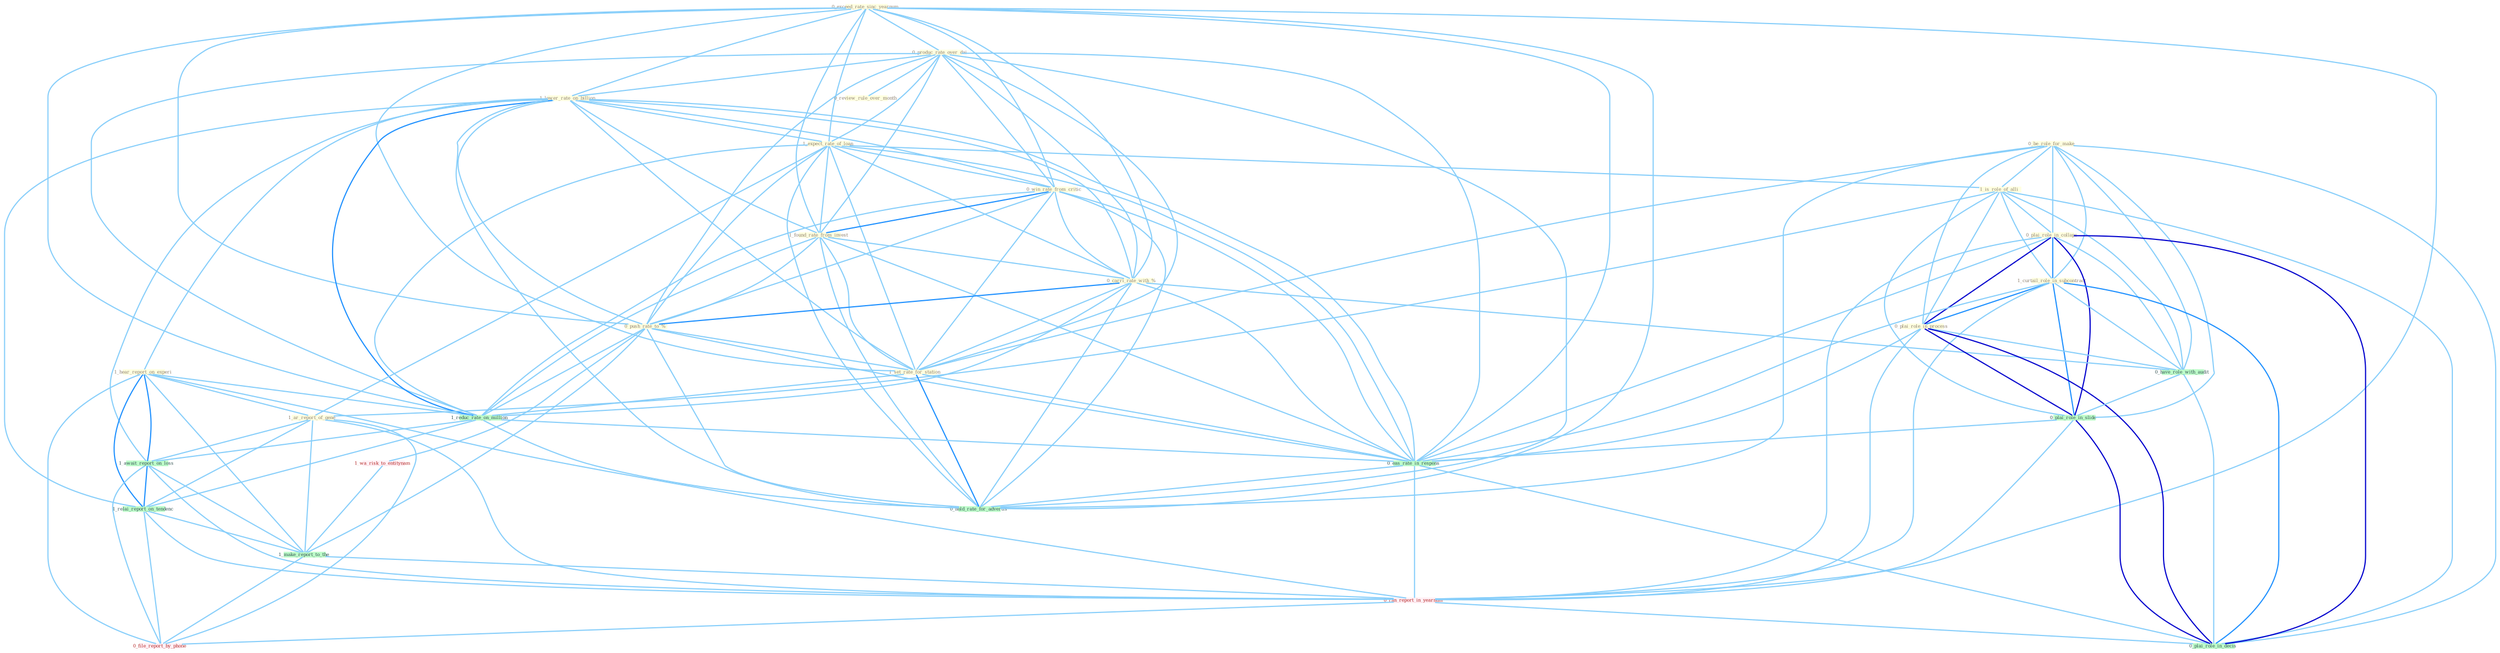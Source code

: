 Graph G{ 
    node
    [shape=polygon,style=filled,width=.5,height=.06,color="#BDFCC9",fixedsize=true,fontsize=4,
    fontcolor="#2f4f4f"];
    {node
    [color="#ffffe0", fontcolor="#8b7d6b"] "0_exceed_rate_sinc_yearnum " "0_be_role_for_make " "0_produc_rate_over_dai " "1_lower_rate_on_billion " "0_review_rule_over_month " "1_expect_rate_of_loan " "1_is_role_of_alli " "0_win_rate_from_critic " "1_found_rate_from_invest " "0_plai_role_in_collaps " "1_curtail_role_in_subcontract " "0_carri_rate_with_% " "0_plai_role_in_process " "1_hear_report_on_experi " "1_ar_report_of_gene " "0_push_rate_to_% " "1_set_rate_for_station "}
{node [color="#fff0f5", fontcolor="#b22222"] "1_wa_risk_to_entitynam " "0_ran_report_in_yearnum " "0_file_report_by_phone "}
edge [color="#B0E2FF"];

	"0_exceed_rate_sinc_yearnum " -- "0_produc_rate_over_dai " [w="1", color="#87cefa" ];
	"0_exceed_rate_sinc_yearnum " -- "1_lower_rate_on_billion " [w="1", color="#87cefa" ];
	"0_exceed_rate_sinc_yearnum " -- "1_expect_rate_of_loan " [w="1", color="#87cefa" ];
	"0_exceed_rate_sinc_yearnum " -- "0_win_rate_from_critic " [w="1", color="#87cefa" ];
	"0_exceed_rate_sinc_yearnum " -- "1_found_rate_from_invest " [w="1", color="#87cefa" ];
	"0_exceed_rate_sinc_yearnum " -- "0_carri_rate_with_% " [w="1", color="#87cefa" ];
	"0_exceed_rate_sinc_yearnum " -- "0_push_rate_to_% " [w="1", color="#87cefa" ];
	"0_exceed_rate_sinc_yearnum " -- "1_set_rate_for_station " [w="1", color="#87cefa" ];
	"0_exceed_rate_sinc_yearnum " -- "1_reduc_rate_on_million " [w="1", color="#87cefa" ];
	"0_exceed_rate_sinc_yearnum " -- "0_eas_rate_in_respons " [w="1", color="#87cefa" ];
	"0_exceed_rate_sinc_yearnum " -- "0_ran_report_in_yearnum " [w="1", color="#87cefa" ];
	"0_exceed_rate_sinc_yearnum " -- "0_hold_rate_for_advertis " [w="1", color="#87cefa" ];
	"0_be_role_for_make " -- "1_is_role_of_alli " [w="1", color="#87cefa" ];
	"0_be_role_for_make " -- "0_plai_role_in_collaps " [w="1", color="#87cefa" ];
	"0_be_role_for_make " -- "1_curtail_role_in_subcontract " [w="1", color="#87cefa" ];
	"0_be_role_for_make " -- "0_plai_role_in_process " [w="1", color="#87cefa" ];
	"0_be_role_for_make " -- "1_set_rate_for_station " [w="1", color="#87cefa" ];
	"0_be_role_for_make " -- "0_have_role_with_audit " [w="1", color="#87cefa" ];
	"0_be_role_for_make " -- "0_plai_role_in_slide " [w="1", color="#87cefa" ];
	"0_be_role_for_make " -- "0_plai_role_in_decis " [w="1", color="#87cefa" ];
	"0_be_role_for_make " -- "0_hold_rate_for_advertis " [w="1", color="#87cefa" ];
	"0_produc_rate_over_dai " -- "1_lower_rate_on_billion " [w="1", color="#87cefa" ];
	"0_produc_rate_over_dai " -- "0_review_rule_over_month " [w="1", color="#87cefa" ];
	"0_produc_rate_over_dai " -- "1_expect_rate_of_loan " [w="1", color="#87cefa" ];
	"0_produc_rate_over_dai " -- "0_win_rate_from_critic " [w="1", color="#87cefa" ];
	"0_produc_rate_over_dai " -- "1_found_rate_from_invest " [w="1", color="#87cefa" ];
	"0_produc_rate_over_dai " -- "0_carri_rate_with_% " [w="1", color="#87cefa" ];
	"0_produc_rate_over_dai " -- "0_push_rate_to_% " [w="1", color="#87cefa" ];
	"0_produc_rate_over_dai " -- "1_set_rate_for_station " [w="1", color="#87cefa" ];
	"0_produc_rate_over_dai " -- "1_reduc_rate_on_million " [w="1", color="#87cefa" ];
	"0_produc_rate_over_dai " -- "0_eas_rate_in_respons " [w="1", color="#87cefa" ];
	"0_produc_rate_over_dai " -- "0_hold_rate_for_advertis " [w="1", color="#87cefa" ];
	"1_lower_rate_on_billion " -- "1_expect_rate_of_loan " [w="1", color="#87cefa" ];
	"1_lower_rate_on_billion " -- "0_win_rate_from_critic " [w="1", color="#87cefa" ];
	"1_lower_rate_on_billion " -- "1_found_rate_from_invest " [w="1", color="#87cefa" ];
	"1_lower_rate_on_billion " -- "0_carri_rate_with_% " [w="1", color="#87cefa" ];
	"1_lower_rate_on_billion " -- "1_hear_report_on_experi " [w="1", color="#87cefa" ];
	"1_lower_rate_on_billion " -- "0_push_rate_to_% " [w="1", color="#87cefa" ];
	"1_lower_rate_on_billion " -- "1_set_rate_for_station " [w="1", color="#87cefa" ];
	"1_lower_rate_on_billion " -- "1_reduc_rate_on_million " [w="2", color="#1e90ff" , len=0.8];
	"1_lower_rate_on_billion " -- "1_await_report_on_loss " [w="1", color="#87cefa" ];
	"1_lower_rate_on_billion " -- "1_relai_report_on_tendenc " [w="1", color="#87cefa" ];
	"1_lower_rate_on_billion " -- "0_eas_rate_in_respons " [w="1", color="#87cefa" ];
	"1_lower_rate_on_billion " -- "0_hold_rate_for_advertis " [w="1", color="#87cefa" ];
	"1_expect_rate_of_loan " -- "1_is_role_of_alli " [w="1", color="#87cefa" ];
	"1_expect_rate_of_loan " -- "0_win_rate_from_critic " [w="1", color="#87cefa" ];
	"1_expect_rate_of_loan " -- "1_found_rate_from_invest " [w="1", color="#87cefa" ];
	"1_expect_rate_of_loan " -- "0_carri_rate_with_% " [w="1", color="#87cefa" ];
	"1_expect_rate_of_loan " -- "1_ar_report_of_gene " [w="1", color="#87cefa" ];
	"1_expect_rate_of_loan " -- "0_push_rate_to_% " [w="1", color="#87cefa" ];
	"1_expect_rate_of_loan " -- "1_set_rate_for_station " [w="1", color="#87cefa" ];
	"1_expect_rate_of_loan " -- "1_reduc_rate_on_million " [w="1", color="#87cefa" ];
	"1_expect_rate_of_loan " -- "0_eas_rate_in_respons " [w="1", color="#87cefa" ];
	"1_expect_rate_of_loan " -- "0_hold_rate_for_advertis " [w="1", color="#87cefa" ];
	"1_is_role_of_alli " -- "0_plai_role_in_collaps " [w="1", color="#87cefa" ];
	"1_is_role_of_alli " -- "1_curtail_role_in_subcontract " [w="1", color="#87cefa" ];
	"1_is_role_of_alli " -- "0_plai_role_in_process " [w="1", color="#87cefa" ];
	"1_is_role_of_alli " -- "1_ar_report_of_gene " [w="1", color="#87cefa" ];
	"1_is_role_of_alli " -- "0_have_role_with_audit " [w="1", color="#87cefa" ];
	"1_is_role_of_alli " -- "0_plai_role_in_slide " [w="1", color="#87cefa" ];
	"1_is_role_of_alli " -- "0_plai_role_in_decis " [w="1", color="#87cefa" ];
	"0_win_rate_from_critic " -- "1_found_rate_from_invest " [w="2", color="#1e90ff" , len=0.8];
	"0_win_rate_from_critic " -- "0_carri_rate_with_% " [w="1", color="#87cefa" ];
	"0_win_rate_from_critic " -- "0_push_rate_to_% " [w="1", color="#87cefa" ];
	"0_win_rate_from_critic " -- "1_set_rate_for_station " [w="1", color="#87cefa" ];
	"0_win_rate_from_critic " -- "1_reduc_rate_on_million " [w="1", color="#87cefa" ];
	"0_win_rate_from_critic " -- "0_eas_rate_in_respons " [w="1", color="#87cefa" ];
	"0_win_rate_from_critic " -- "0_hold_rate_for_advertis " [w="1", color="#87cefa" ];
	"1_found_rate_from_invest " -- "0_carri_rate_with_% " [w="1", color="#87cefa" ];
	"1_found_rate_from_invest " -- "0_push_rate_to_% " [w="1", color="#87cefa" ];
	"1_found_rate_from_invest " -- "1_set_rate_for_station " [w="1", color="#87cefa" ];
	"1_found_rate_from_invest " -- "1_reduc_rate_on_million " [w="1", color="#87cefa" ];
	"1_found_rate_from_invest " -- "0_eas_rate_in_respons " [w="1", color="#87cefa" ];
	"1_found_rate_from_invest " -- "0_hold_rate_for_advertis " [w="1", color="#87cefa" ];
	"0_plai_role_in_collaps " -- "1_curtail_role_in_subcontract " [w="2", color="#1e90ff" , len=0.8];
	"0_plai_role_in_collaps " -- "0_plai_role_in_process " [w="3", color="#0000cd" , len=0.6];
	"0_plai_role_in_collaps " -- "0_have_role_with_audit " [w="1", color="#87cefa" ];
	"0_plai_role_in_collaps " -- "0_plai_role_in_slide " [w="3", color="#0000cd" , len=0.6];
	"0_plai_role_in_collaps " -- "0_eas_rate_in_respons " [w="1", color="#87cefa" ];
	"0_plai_role_in_collaps " -- "0_ran_report_in_yearnum " [w="1", color="#87cefa" ];
	"0_plai_role_in_collaps " -- "0_plai_role_in_decis " [w="3", color="#0000cd" , len=0.6];
	"1_curtail_role_in_subcontract " -- "0_plai_role_in_process " [w="2", color="#1e90ff" , len=0.8];
	"1_curtail_role_in_subcontract " -- "0_have_role_with_audit " [w="1", color="#87cefa" ];
	"1_curtail_role_in_subcontract " -- "0_plai_role_in_slide " [w="2", color="#1e90ff" , len=0.8];
	"1_curtail_role_in_subcontract " -- "0_eas_rate_in_respons " [w="1", color="#87cefa" ];
	"1_curtail_role_in_subcontract " -- "0_ran_report_in_yearnum " [w="1", color="#87cefa" ];
	"1_curtail_role_in_subcontract " -- "0_plai_role_in_decis " [w="2", color="#1e90ff" , len=0.8];
	"0_carri_rate_with_% " -- "0_push_rate_to_% " [w="2", color="#1e90ff" , len=0.8];
	"0_carri_rate_with_% " -- "1_set_rate_for_station " [w="1", color="#87cefa" ];
	"0_carri_rate_with_% " -- "0_have_role_with_audit " [w="1", color="#87cefa" ];
	"0_carri_rate_with_% " -- "1_reduc_rate_on_million " [w="1", color="#87cefa" ];
	"0_carri_rate_with_% " -- "0_eas_rate_in_respons " [w="1", color="#87cefa" ];
	"0_carri_rate_with_% " -- "0_hold_rate_for_advertis " [w="1", color="#87cefa" ];
	"0_plai_role_in_process " -- "0_have_role_with_audit " [w="1", color="#87cefa" ];
	"0_plai_role_in_process " -- "0_plai_role_in_slide " [w="3", color="#0000cd" , len=0.6];
	"0_plai_role_in_process " -- "0_eas_rate_in_respons " [w="1", color="#87cefa" ];
	"0_plai_role_in_process " -- "0_ran_report_in_yearnum " [w="1", color="#87cefa" ];
	"0_plai_role_in_process " -- "0_plai_role_in_decis " [w="3", color="#0000cd" , len=0.6];
	"1_hear_report_on_experi " -- "1_ar_report_of_gene " [w="1", color="#87cefa" ];
	"1_hear_report_on_experi " -- "1_reduc_rate_on_million " [w="1", color="#87cefa" ];
	"1_hear_report_on_experi " -- "1_await_report_on_loss " [w="2", color="#1e90ff" , len=0.8];
	"1_hear_report_on_experi " -- "1_relai_report_on_tendenc " [w="2", color="#1e90ff" , len=0.8];
	"1_hear_report_on_experi " -- "1_make_report_to_the " [w="1", color="#87cefa" ];
	"1_hear_report_on_experi " -- "0_ran_report_in_yearnum " [w="1", color="#87cefa" ];
	"1_hear_report_on_experi " -- "0_file_report_by_phone " [w="1", color="#87cefa" ];
	"1_ar_report_of_gene " -- "1_await_report_on_loss " [w="1", color="#87cefa" ];
	"1_ar_report_of_gene " -- "1_relai_report_on_tendenc " [w="1", color="#87cefa" ];
	"1_ar_report_of_gene " -- "1_make_report_to_the " [w="1", color="#87cefa" ];
	"1_ar_report_of_gene " -- "0_ran_report_in_yearnum " [w="1", color="#87cefa" ];
	"1_ar_report_of_gene " -- "0_file_report_by_phone " [w="1", color="#87cefa" ];
	"0_push_rate_to_% " -- "1_set_rate_for_station " [w="1", color="#87cefa" ];
	"0_push_rate_to_% " -- "1_wa_risk_to_entitynam " [w="1", color="#87cefa" ];
	"0_push_rate_to_% " -- "1_reduc_rate_on_million " [w="1", color="#87cefa" ];
	"0_push_rate_to_% " -- "1_make_report_to_the " [w="1", color="#87cefa" ];
	"0_push_rate_to_% " -- "0_eas_rate_in_respons " [w="1", color="#87cefa" ];
	"0_push_rate_to_% " -- "0_hold_rate_for_advertis " [w="1", color="#87cefa" ];
	"1_set_rate_for_station " -- "1_reduc_rate_on_million " [w="1", color="#87cefa" ];
	"1_set_rate_for_station " -- "0_eas_rate_in_respons " [w="1", color="#87cefa" ];
	"1_set_rate_for_station " -- "0_hold_rate_for_advertis " [w="2", color="#1e90ff" , len=0.8];
	"1_wa_risk_to_entitynam " -- "1_make_report_to_the " [w="1", color="#87cefa" ];
	"0_have_role_with_audit " -- "0_plai_role_in_slide " [w="1", color="#87cefa" ];
	"0_have_role_with_audit " -- "0_plai_role_in_decis " [w="1", color="#87cefa" ];
	"1_reduc_rate_on_million " -- "1_await_report_on_loss " [w="1", color="#87cefa" ];
	"1_reduc_rate_on_million " -- "1_relai_report_on_tendenc " [w="1", color="#87cefa" ];
	"1_reduc_rate_on_million " -- "0_eas_rate_in_respons " [w="1", color="#87cefa" ];
	"1_reduc_rate_on_million " -- "0_hold_rate_for_advertis " [w="1", color="#87cefa" ];
	"1_await_report_on_loss " -- "1_relai_report_on_tendenc " [w="2", color="#1e90ff" , len=0.8];
	"1_await_report_on_loss " -- "1_make_report_to_the " [w="1", color="#87cefa" ];
	"1_await_report_on_loss " -- "0_ran_report_in_yearnum " [w="1", color="#87cefa" ];
	"1_await_report_on_loss " -- "0_file_report_by_phone " [w="1", color="#87cefa" ];
	"1_relai_report_on_tendenc " -- "1_make_report_to_the " [w="1", color="#87cefa" ];
	"1_relai_report_on_tendenc " -- "0_ran_report_in_yearnum " [w="1", color="#87cefa" ];
	"1_relai_report_on_tendenc " -- "0_file_report_by_phone " [w="1", color="#87cefa" ];
	"0_plai_role_in_slide " -- "0_eas_rate_in_respons " [w="1", color="#87cefa" ];
	"0_plai_role_in_slide " -- "0_ran_report_in_yearnum " [w="1", color="#87cefa" ];
	"0_plai_role_in_slide " -- "0_plai_role_in_decis " [w="3", color="#0000cd" , len=0.6];
	"1_make_report_to_the " -- "0_ran_report_in_yearnum " [w="1", color="#87cefa" ];
	"1_make_report_to_the " -- "0_file_report_by_phone " [w="1", color="#87cefa" ];
	"0_eas_rate_in_respons " -- "0_ran_report_in_yearnum " [w="1", color="#87cefa" ];
	"0_eas_rate_in_respons " -- "0_plai_role_in_decis " [w="1", color="#87cefa" ];
	"0_eas_rate_in_respons " -- "0_hold_rate_for_advertis " [w="1", color="#87cefa" ];
	"0_ran_report_in_yearnum " -- "0_file_report_by_phone " [w="1", color="#87cefa" ];
	"0_ran_report_in_yearnum " -- "0_plai_role_in_decis " [w="1", color="#87cefa" ];
}